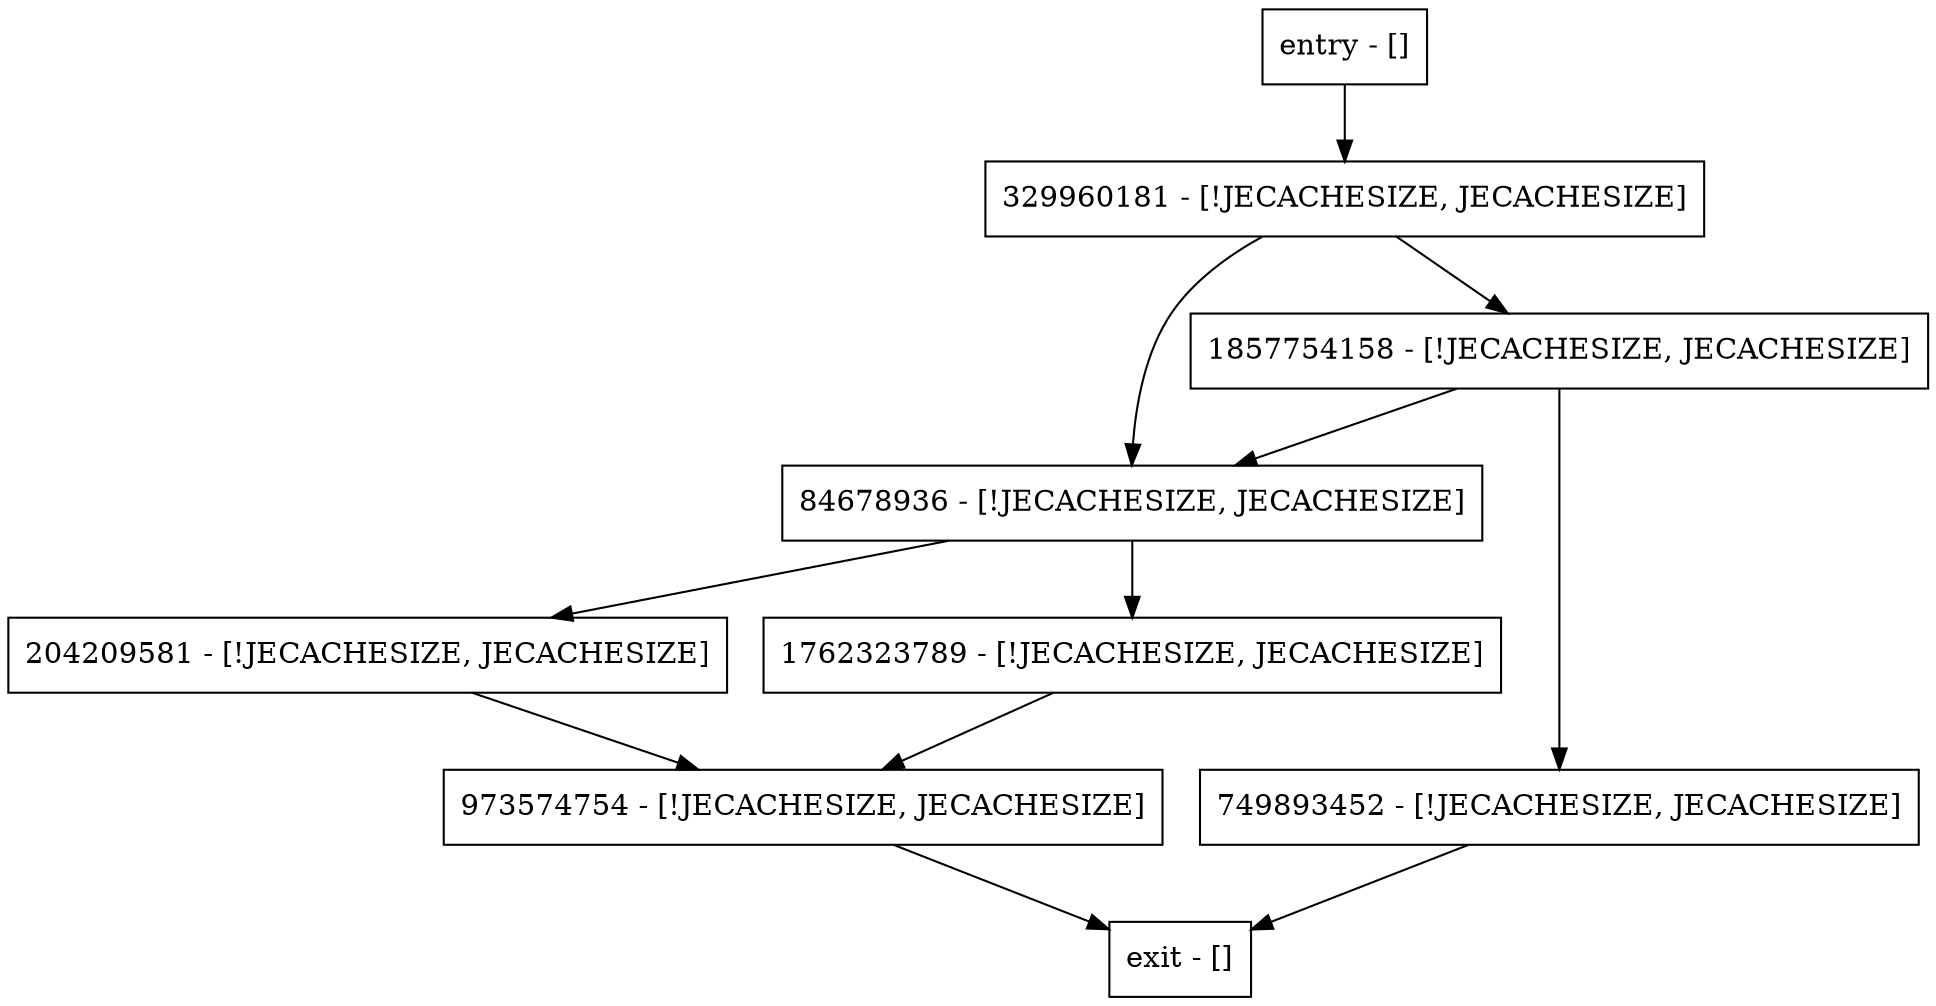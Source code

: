 digraph haveBINBytesChanged {
node [shape=record];
entry [label="entry - []"];
exit [label="exit - []"];
329960181 [label="329960181 - [!JECACHESIZE, JECACHESIZE]"];
204209581 [label="204209581 - [!JECACHESIZE, JECACHESIZE]"];
973574754 [label="973574754 - [!JECACHESIZE, JECACHESIZE]"];
749893452 [label="749893452 - [!JECACHESIZE, JECACHESIZE]"];
84678936 [label="84678936 - [!JECACHESIZE, JECACHESIZE]"];
1857754158 [label="1857754158 - [!JECACHESIZE, JECACHESIZE]"];
1762323789 [label="1762323789 - [!JECACHESIZE, JECACHESIZE]"];
entry;
exit;
entry -> 329960181;
329960181 -> 84678936;
329960181 -> 1857754158;
204209581 -> 973574754;
973574754 -> exit;
749893452 -> exit;
84678936 -> 204209581;
84678936 -> 1762323789;
1857754158 -> 749893452;
1857754158 -> 84678936;
1762323789 -> 973574754;
}
